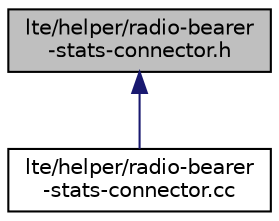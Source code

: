 digraph "lte/helper/radio-bearer-stats-connector.h"
{
  edge [fontname="Helvetica",fontsize="10",labelfontname="Helvetica",labelfontsize="10"];
  node [fontname="Helvetica",fontsize="10",shape=record];
  Node1 [label="lte/helper/radio-bearer\l-stats-connector.h",height=0.2,width=0.4,color="black", fillcolor="grey75", style="filled", fontcolor="black"];
  Node1 -> Node2 [dir="back",color="midnightblue",fontsize="10",style="solid"];
  Node2 [label="lte/helper/radio-bearer\l-stats-connector.cc",height=0.2,width=0.4,color="black", fillcolor="white", style="filled",URL="$d3/d3b/radio-bearer-stats-connector_8cc.html"];
}
